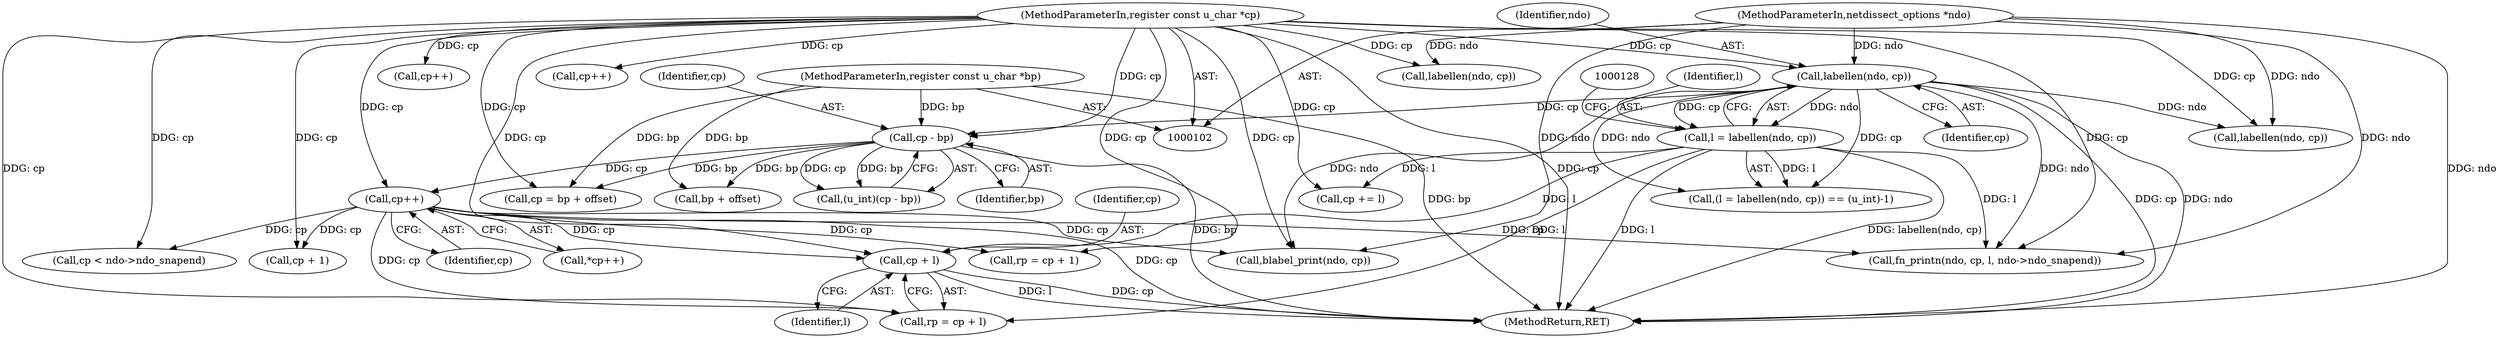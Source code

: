 digraph "0_tcpdump_3a76fd7c95fced2c2f8c8148a9055c3a542eff29@pointer" {
"1000164" [label="(Call,cp + l)"];
"1000154" [label="(Call,cp++)"];
"1000145" [label="(Call,cp - bp)"];
"1000124" [label="(Call,labellen(ndo, cp))"];
"1000103" [label="(MethodParameterIn,netdissect_options *ndo)"];
"1000104" [label="(MethodParameterIn,register const u_char *cp)"];
"1000105" [label="(MethodParameterIn,register const u_char *bp)"];
"1000122" [label="(Call,l = labellen(ndo, cp))"];
"1000125" [label="(Identifier,ndo)"];
"1000164" [label="(Call,cp + l)"];
"1000165" [label="(Identifier,cp)"];
"1000191" [label="(Call,rp = cp + 1)"];
"1000104" [label="(MethodParameterIn,register const u_char *cp)"];
"1000155" [label="(Identifier,cp)"];
"1000153" [label="(Call,*cp++)"];
"1000357" [label="(MethodReturn,RET)"];
"1000193" [label="(Call,cp + 1)"];
"1000122" [label="(Call,l = labellen(ndo, cp))"];
"1000146" [label="(Identifier,cp)"];
"1000123" [label="(Identifier,l)"];
"1000300" [label="(Call,fn_printn(ndo, cp, l, ndo->ndo_snapend))"];
"1000145" [label="(Call,cp - bp)"];
"1000154" [label="(Call,cp++)"];
"1000240" [label="(Call,labellen(ndo, cp))"];
"1000281" [label="(Call,blabel_print(ndo, cp))"];
"1000103" [label="(MethodParameterIn,netdissect_options *ndo)"];
"1000126" [label="(Identifier,cp)"];
"1000260" [label="(Call,cp++)"];
"1000124" [label="(Call,labellen(ndo, cp))"];
"1000340" [label="(Call,cp++)"];
"1000162" [label="(Call,rp = cp + l)"];
"1000309" [label="(Call,cp += l)"];
"1000147" [label="(Identifier,bp)"];
"1000231" [label="(Call,cp = bp + offset)"];
"1000233" [label="(Call,bp + offset)"];
"1000121" [label="(Call,(l = labellen(ndo, cp)) == (u_int)-1)"];
"1000320" [label="(Call,labellen(ndo, cp))"];
"1000143" [label="(Call,(u_int)(cp - bp))"];
"1000166" [label="(Identifier,l)"];
"1000105" [label="(MethodParameterIn,register const u_char *bp)"];
"1000174" [label="(Call,cp < ndo->ndo_snapend)"];
"1000164" -> "1000162"  [label="AST: "];
"1000164" -> "1000166"  [label="CFG: "];
"1000165" -> "1000164"  [label="AST: "];
"1000166" -> "1000164"  [label="AST: "];
"1000162" -> "1000164"  [label="CFG: "];
"1000164" -> "1000357"  [label="DDG: l"];
"1000164" -> "1000357"  [label="DDG: cp"];
"1000154" -> "1000164"  [label="DDG: cp"];
"1000104" -> "1000164"  [label="DDG: cp"];
"1000122" -> "1000164"  [label="DDG: l"];
"1000154" -> "1000153"  [label="AST: "];
"1000154" -> "1000155"  [label="CFG: "];
"1000155" -> "1000154"  [label="AST: "];
"1000153" -> "1000154"  [label="CFG: "];
"1000154" -> "1000357"  [label="DDG: cp"];
"1000145" -> "1000154"  [label="DDG: cp"];
"1000104" -> "1000154"  [label="DDG: cp"];
"1000154" -> "1000162"  [label="DDG: cp"];
"1000154" -> "1000174"  [label="DDG: cp"];
"1000154" -> "1000191"  [label="DDG: cp"];
"1000154" -> "1000193"  [label="DDG: cp"];
"1000154" -> "1000281"  [label="DDG: cp"];
"1000154" -> "1000300"  [label="DDG: cp"];
"1000145" -> "1000143"  [label="AST: "];
"1000145" -> "1000147"  [label="CFG: "];
"1000146" -> "1000145"  [label="AST: "];
"1000147" -> "1000145"  [label="AST: "];
"1000143" -> "1000145"  [label="CFG: "];
"1000145" -> "1000357"  [label="DDG: bp"];
"1000145" -> "1000143"  [label="DDG: cp"];
"1000145" -> "1000143"  [label="DDG: bp"];
"1000124" -> "1000145"  [label="DDG: cp"];
"1000104" -> "1000145"  [label="DDG: cp"];
"1000105" -> "1000145"  [label="DDG: bp"];
"1000145" -> "1000231"  [label="DDG: bp"];
"1000145" -> "1000233"  [label="DDG: bp"];
"1000124" -> "1000122"  [label="AST: "];
"1000124" -> "1000126"  [label="CFG: "];
"1000125" -> "1000124"  [label="AST: "];
"1000126" -> "1000124"  [label="AST: "];
"1000122" -> "1000124"  [label="CFG: "];
"1000124" -> "1000357"  [label="DDG: cp"];
"1000124" -> "1000357"  [label="DDG: ndo"];
"1000124" -> "1000121"  [label="DDG: ndo"];
"1000124" -> "1000121"  [label="DDG: cp"];
"1000124" -> "1000122"  [label="DDG: ndo"];
"1000124" -> "1000122"  [label="DDG: cp"];
"1000103" -> "1000124"  [label="DDG: ndo"];
"1000104" -> "1000124"  [label="DDG: cp"];
"1000124" -> "1000240"  [label="DDG: ndo"];
"1000124" -> "1000281"  [label="DDG: ndo"];
"1000124" -> "1000300"  [label="DDG: ndo"];
"1000103" -> "1000102"  [label="AST: "];
"1000103" -> "1000357"  [label="DDG: ndo"];
"1000103" -> "1000240"  [label="DDG: ndo"];
"1000103" -> "1000281"  [label="DDG: ndo"];
"1000103" -> "1000300"  [label="DDG: ndo"];
"1000103" -> "1000320"  [label="DDG: ndo"];
"1000104" -> "1000102"  [label="AST: "];
"1000104" -> "1000357"  [label="DDG: cp"];
"1000104" -> "1000162"  [label="DDG: cp"];
"1000104" -> "1000174"  [label="DDG: cp"];
"1000104" -> "1000191"  [label="DDG: cp"];
"1000104" -> "1000193"  [label="DDG: cp"];
"1000104" -> "1000231"  [label="DDG: cp"];
"1000104" -> "1000240"  [label="DDG: cp"];
"1000104" -> "1000260"  [label="DDG: cp"];
"1000104" -> "1000281"  [label="DDG: cp"];
"1000104" -> "1000300"  [label="DDG: cp"];
"1000104" -> "1000309"  [label="DDG: cp"];
"1000104" -> "1000320"  [label="DDG: cp"];
"1000104" -> "1000340"  [label="DDG: cp"];
"1000105" -> "1000102"  [label="AST: "];
"1000105" -> "1000357"  [label="DDG: bp"];
"1000105" -> "1000231"  [label="DDG: bp"];
"1000105" -> "1000233"  [label="DDG: bp"];
"1000122" -> "1000121"  [label="AST: "];
"1000123" -> "1000122"  [label="AST: "];
"1000128" -> "1000122"  [label="CFG: "];
"1000122" -> "1000357"  [label="DDG: l"];
"1000122" -> "1000357"  [label="DDG: labellen(ndo, cp)"];
"1000122" -> "1000121"  [label="DDG: l"];
"1000122" -> "1000162"  [label="DDG: l"];
"1000122" -> "1000300"  [label="DDG: l"];
"1000122" -> "1000309"  [label="DDG: l"];
}

